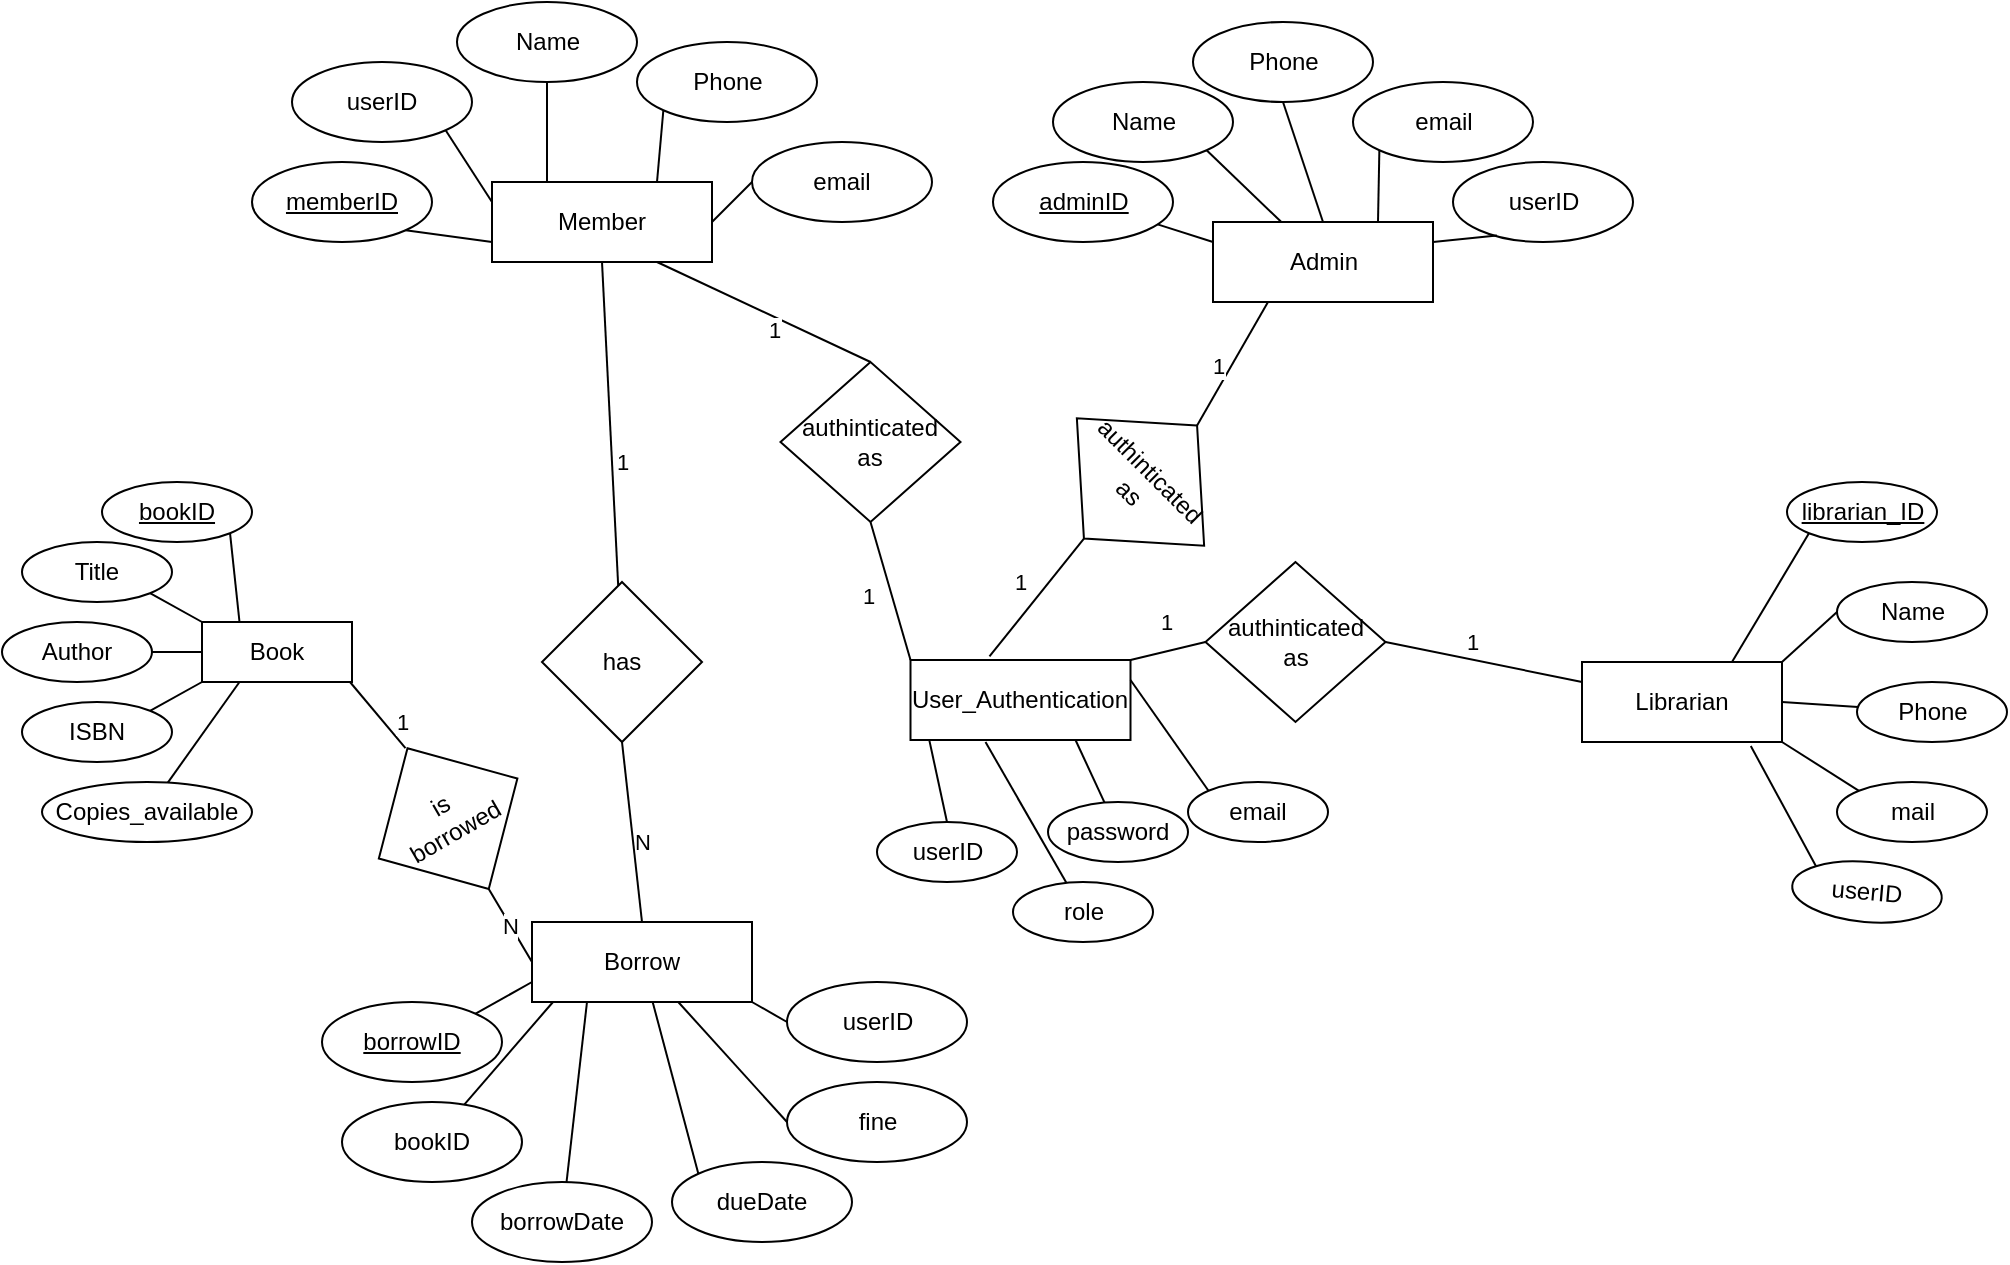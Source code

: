 <mxfile version="25.0.0">
  <diagram name="Page-1" id="8zYoDzXm1AIrhwQUtBMH">
    <mxGraphModel dx="2085" dy="701" grid="1" gridSize="10" guides="1" tooltips="1" connect="1" arrows="1" fold="1" page="1" pageScale="1" pageWidth="850" pageHeight="1100" math="0" shadow="0">
      <root>
        <mxCell id="0" />
        <mxCell id="1" parent="0" />
        <mxCell id="8LCjfrYg2eAq-xp2s0eB-2" value="Book" style="rounded=0;whiteSpace=wrap;html=1;" vertex="1" parent="1">
          <mxGeometry x="60" y="380" width="75" height="30" as="geometry" />
        </mxCell>
        <mxCell id="8LCjfrYg2eAq-xp2s0eB-5" value="&lt;u&gt;bookID&lt;/u&gt;" style="ellipse;whiteSpace=wrap;html=1;" vertex="1" parent="1">
          <mxGeometry x="10" y="310" width="75" height="30" as="geometry" />
        </mxCell>
        <mxCell id="8LCjfrYg2eAq-xp2s0eB-6" value="Title" style="ellipse;whiteSpace=wrap;html=1;" vertex="1" parent="1">
          <mxGeometry x="-30" y="340" width="75" height="30" as="geometry" />
        </mxCell>
        <mxCell id="8LCjfrYg2eAq-xp2s0eB-7" value="Author" style="ellipse;whiteSpace=wrap;html=1;" vertex="1" parent="1">
          <mxGeometry x="-40" y="380" width="75" height="30" as="geometry" />
        </mxCell>
        <mxCell id="8LCjfrYg2eAq-xp2s0eB-8" value="ISBN" style="ellipse;whiteSpace=wrap;html=1;" vertex="1" parent="1">
          <mxGeometry x="-30" y="420" width="75" height="30" as="geometry" />
        </mxCell>
        <mxCell id="8LCjfrYg2eAq-xp2s0eB-9" value="Copies_available" style="ellipse;whiteSpace=wrap;html=1;" vertex="1" parent="1">
          <mxGeometry x="-20" y="460" width="105" height="30" as="geometry" />
        </mxCell>
        <mxCell id="8LCjfrYg2eAq-xp2s0eB-10" value="Librarian" style="rounded=0;whiteSpace=wrap;html=1;rotation=0;" vertex="1" parent="1">
          <mxGeometry x="750" y="400" width="100" height="40" as="geometry" />
        </mxCell>
        <mxCell id="8LCjfrYg2eAq-xp2s0eB-11" value="userID" style="ellipse;whiteSpace=wrap;html=1;rotation=5;" vertex="1" parent="1">
          <mxGeometry x="855" y="500" width="75" height="30" as="geometry" />
        </mxCell>
        <mxCell id="8LCjfrYg2eAq-xp2s0eB-12" value="mail" style="ellipse;whiteSpace=wrap;html=1;rotation=0;" vertex="1" parent="1">
          <mxGeometry x="877.5" y="460" width="75" height="30" as="geometry" />
        </mxCell>
        <mxCell id="8LCjfrYg2eAq-xp2s0eB-13" value="Phone" style="ellipse;whiteSpace=wrap;html=1;rotation=0;direction=west;" vertex="1" parent="1">
          <mxGeometry x="887.5" y="410" width="75" height="30" as="geometry" />
        </mxCell>
        <mxCell id="8LCjfrYg2eAq-xp2s0eB-14" value="Name" style="ellipse;whiteSpace=wrap;html=1;rotation=0;direction=east;" vertex="1" parent="1">
          <mxGeometry x="877.5" y="360" width="75" height="30" as="geometry" />
        </mxCell>
        <mxCell id="8LCjfrYg2eAq-xp2s0eB-15" value="&lt;u&gt;librarian_ID&lt;/u&gt;" style="ellipse;whiteSpace=wrap;html=1;rotation=0;" vertex="1" parent="1">
          <mxGeometry x="852.5" y="310" width="75" height="30" as="geometry" />
        </mxCell>
        <mxCell id="8LCjfrYg2eAq-xp2s0eB-47" value="User_Authentication" style="rounded=0;whiteSpace=wrap;html=1;" vertex="1" parent="1">
          <mxGeometry x="414.25" y="399" width="110" height="40" as="geometry" />
        </mxCell>
        <mxCell id="8LCjfrYg2eAq-xp2s0eB-48" value="role" style="ellipse;whiteSpace=wrap;html=1;" vertex="1" parent="1">
          <mxGeometry x="465.5" y="510" width="70" height="30" as="geometry" />
        </mxCell>
        <mxCell id="8LCjfrYg2eAq-xp2s0eB-49" value="password" style="ellipse;whiteSpace=wrap;html=1;" vertex="1" parent="1">
          <mxGeometry x="483" y="470" width="70" height="30" as="geometry" />
        </mxCell>
        <mxCell id="8LCjfrYg2eAq-xp2s0eB-50" value="email" style="ellipse;whiteSpace=wrap;html=1;" vertex="1" parent="1">
          <mxGeometry x="553" y="460" width="70" height="30" as="geometry" />
        </mxCell>
        <mxCell id="8LCjfrYg2eAq-xp2s0eB-51" value="userID" style="ellipse;whiteSpace=wrap;html=1;" vertex="1" parent="1">
          <mxGeometry x="397.5" y="480" width="70" height="30" as="geometry" />
        </mxCell>
        <mxCell id="8LCjfrYg2eAq-xp2s0eB-39" value="Member" style="rounded=0;whiteSpace=wrap;html=1;rotation=-360;" vertex="1" parent="1">
          <mxGeometry x="205" y="160" width="110" height="40" as="geometry" />
        </mxCell>
        <mxCell id="8LCjfrYg2eAq-xp2s0eB-40" value="Phone" style="ellipse;whiteSpace=wrap;html=1;rotation=0;" vertex="1" parent="1">
          <mxGeometry x="277.5" y="90" width="90" height="40" as="geometry" />
        </mxCell>
        <mxCell id="8LCjfrYg2eAq-xp2s0eB-41" value="Name" style="ellipse;whiteSpace=wrap;html=1;rotation=0;" vertex="1" parent="1">
          <mxGeometry x="187.5" y="70" width="90" height="40" as="geometry" />
        </mxCell>
        <mxCell id="8LCjfrYg2eAq-xp2s0eB-44" value="userID" style="ellipse;whiteSpace=wrap;html=1;rotation=0;" vertex="1" parent="1">
          <mxGeometry x="105" y="100" width="90" height="40" as="geometry" />
        </mxCell>
        <mxCell id="8LCjfrYg2eAq-xp2s0eB-25" value="Borrow" style="rounded=0;whiteSpace=wrap;html=1;rotation=0;" vertex="1" parent="1">
          <mxGeometry x="225" y="530" width="110" height="40" as="geometry" />
        </mxCell>
        <mxCell id="8LCjfrYg2eAq-xp2s0eB-32" value="&lt;u&gt;borrowID&lt;/u&gt;" style="ellipse;whiteSpace=wrap;html=1;" vertex="1" parent="1">
          <mxGeometry x="120" y="570" width="90" height="40" as="geometry" />
        </mxCell>
        <mxCell id="8LCjfrYg2eAq-xp2s0eB-33" value="bookID" style="ellipse;whiteSpace=wrap;html=1;" vertex="1" parent="1">
          <mxGeometry x="130" y="620" width="90" height="40" as="geometry" />
        </mxCell>
        <mxCell id="8LCjfrYg2eAq-xp2s0eB-34" value="borrowDate" style="ellipse;whiteSpace=wrap;html=1;" vertex="1" parent="1">
          <mxGeometry x="195" y="660" width="90" height="40" as="geometry" />
        </mxCell>
        <mxCell id="8LCjfrYg2eAq-xp2s0eB-35" value="dueDate" style="ellipse;whiteSpace=wrap;html=1;" vertex="1" parent="1">
          <mxGeometry x="295" y="650" width="90" height="40" as="geometry" />
        </mxCell>
        <mxCell id="8LCjfrYg2eAq-xp2s0eB-36" value="fine" style="ellipse;whiteSpace=wrap;html=1;" vertex="1" parent="1">
          <mxGeometry x="352.5" y="610" width="90" height="40" as="geometry" />
        </mxCell>
        <mxCell id="8LCjfrYg2eAq-xp2s0eB-52" value="Admin" style="rounded=0;whiteSpace=wrap;html=1;rotation=-360;" vertex="1" parent="1">
          <mxGeometry x="565.5" y="180" width="110" height="40" as="geometry" />
        </mxCell>
        <mxCell id="8LCjfrYg2eAq-xp2s0eB-53" value="userID" style="ellipse;whiteSpace=wrap;html=1;rotation=0;" vertex="1" parent="1">
          <mxGeometry x="685.5" y="150" width="90" height="40" as="geometry" />
        </mxCell>
        <mxCell id="8LCjfrYg2eAq-xp2s0eB-54" value="email" style="ellipse;whiteSpace=wrap;html=1;rotation=0;" vertex="1" parent="1">
          <mxGeometry x="635.5" y="110" width="90" height="40" as="geometry" />
        </mxCell>
        <mxCell id="8LCjfrYg2eAq-xp2s0eB-55" value="Phone" style="ellipse;whiteSpace=wrap;html=1;rotation=0;" vertex="1" parent="1">
          <mxGeometry x="555.5" y="80" width="90" height="40" as="geometry" />
        </mxCell>
        <mxCell id="8LCjfrYg2eAq-xp2s0eB-56" value="Name" style="ellipse;whiteSpace=wrap;html=1;rotation=0;" vertex="1" parent="1">
          <mxGeometry x="485.5" y="110" width="90" height="40" as="geometry" />
        </mxCell>
        <mxCell id="8LCjfrYg2eAq-xp2s0eB-57" value="&lt;u&gt;adminID&lt;/u&gt;" style="ellipse;whiteSpace=wrap;html=1;rotation=0;" vertex="1" parent="1">
          <mxGeometry x="455.5" y="150" width="90" height="40" as="geometry" />
        </mxCell>
        <mxCell id="8LCjfrYg2eAq-xp2s0eB-58" value="userID" style="ellipse;whiteSpace=wrap;html=1;" vertex="1" parent="1">
          <mxGeometry x="352.5" y="560" width="90" height="40" as="geometry" />
        </mxCell>
        <mxCell id="8LCjfrYg2eAq-xp2s0eB-59" value="&lt;u&gt;memberID&lt;/u&gt;" style="ellipse;whiteSpace=wrap;html=1;rotation=0;" vertex="1" parent="1">
          <mxGeometry x="85" y="150" width="90" height="40" as="geometry" />
        </mxCell>
        <mxCell id="8LCjfrYg2eAq-xp2s0eB-60" value="email" style="ellipse;whiteSpace=wrap;html=1;rotation=0;" vertex="1" parent="1">
          <mxGeometry x="335" y="140" width="90" height="40" as="geometry" />
        </mxCell>
        <mxCell id="8LCjfrYg2eAq-xp2s0eB-65" value="" style="endArrow=none;html=1;rounded=0;exitX=1;exitY=1;exitDx=0;exitDy=0;entryX=0.25;entryY=0;entryDx=0;entryDy=0;" edge="1" parent="1" source="8LCjfrYg2eAq-xp2s0eB-5" target="8LCjfrYg2eAq-xp2s0eB-2">
          <mxGeometry width="50" height="50" relative="1" as="geometry">
            <mxPoint x="430" y="340" as="sourcePoint" />
            <mxPoint x="480" y="290" as="targetPoint" />
          </mxGeometry>
        </mxCell>
        <mxCell id="8LCjfrYg2eAq-xp2s0eB-66" value="" style="endArrow=none;html=1;rounded=0;exitX=1;exitY=1;exitDx=0;exitDy=0;entryX=0;entryY=0;entryDx=0;entryDy=0;" edge="1" parent="1" source="8LCjfrYg2eAq-xp2s0eB-6" target="8LCjfrYg2eAq-xp2s0eB-2">
          <mxGeometry width="50" height="50" relative="1" as="geometry">
            <mxPoint x="45" y="360" as="sourcePoint" />
            <mxPoint x="74" y="404" as="targetPoint" />
          </mxGeometry>
        </mxCell>
        <mxCell id="8LCjfrYg2eAq-xp2s0eB-69" value="" style="endArrow=none;html=1;rounded=0;exitX=1;exitY=0.5;exitDx=0;exitDy=0;entryX=0;entryY=0.5;entryDx=0;entryDy=0;" edge="1" parent="1" source="8LCjfrYg2eAq-xp2s0eB-7" target="8LCjfrYg2eAq-xp2s0eB-2">
          <mxGeometry width="50" height="50" relative="1" as="geometry">
            <mxPoint x="44" y="376" as="sourcePoint" />
            <mxPoint x="75" y="390" as="targetPoint" />
          </mxGeometry>
        </mxCell>
        <mxCell id="8LCjfrYg2eAq-xp2s0eB-70" value="" style="endArrow=none;html=1;rounded=0;exitX=1;exitY=0;exitDx=0;exitDy=0;entryX=0;entryY=1;entryDx=0;entryDy=0;" edge="1" parent="1" source="8LCjfrYg2eAq-xp2s0eB-8" target="8LCjfrYg2eAq-xp2s0eB-2">
          <mxGeometry width="50" height="50" relative="1" as="geometry">
            <mxPoint x="44" y="376" as="sourcePoint" />
            <mxPoint x="75" y="390" as="targetPoint" />
          </mxGeometry>
        </mxCell>
        <mxCell id="8LCjfrYg2eAq-xp2s0eB-71" value="" style="endArrow=none;html=1;rounded=0;entryX=0.25;entryY=1;entryDx=0;entryDy=0;" edge="1" parent="1" source="8LCjfrYg2eAq-xp2s0eB-9" target="8LCjfrYg2eAq-xp2s0eB-2">
          <mxGeometry width="50" height="50" relative="1" as="geometry">
            <mxPoint x="60" y="460" as="sourcePoint" />
            <mxPoint x="75" y="420" as="targetPoint" />
          </mxGeometry>
        </mxCell>
        <mxCell id="8LCjfrYg2eAq-xp2s0eB-72" value="" style="endArrow=none;html=1;rounded=0;exitX=1;exitY=1;exitDx=0;exitDy=0;entryX=0;entryY=0.75;entryDx=0;entryDy=0;" edge="1" parent="1" source="8LCjfrYg2eAq-xp2s0eB-59" target="8LCjfrYg2eAq-xp2s0eB-39">
          <mxGeometry width="50" height="50" relative="1" as="geometry">
            <mxPoint x="437.5" y="340" as="sourcePoint" />
            <mxPoint x="487.5" y="290" as="targetPoint" />
          </mxGeometry>
        </mxCell>
        <mxCell id="8LCjfrYg2eAq-xp2s0eB-73" value="" style="endArrow=none;html=1;rounded=0;exitX=1;exitY=1;exitDx=0;exitDy=0;entryX=0;entryY=0.25;entryDx=0;entryDy=0;" edge="1" parent="1" source="8LCjfrYg2eAq-xp2s0eB-44" target="8LCjfrYg2eAq-xp2s0eB-39">
          <mxGeometry width="50" height="50" relative="1" as="geometry">
            <mxPoint x="171.5" y="194" as="sourcePoint" />
            <mxPoint x="215.5" y="200" as="targetPoint" />
          </mxGeometry>
        </mxCell>
        <mxCell id="8LCjfrYg2eAq-xp2s0eB-74" value="" style="endArrow=none;html=1;rounded=0;exitX=0.5;exitY=1;exitDx=0;exitDy=0;entryX=0.25;entryY=0;entryDx=0;entryDy=0;" edge="1" parent="1" source="8LCjfrYg2eAq-xp2s0eB-41" target="8LCjfrYg2eAq-xp2s0eB-39">
          <mxGeometry width="50" height="50" relative="1" as="geometry">
            <mxPoint x="191.5" y="144" as="sourcePoint" />
            <mxPoint x="215.5" y="180" as="targetPoint" />
          </mxGeometry>
        </mxCell>
        <mxCell id="8LCjfrYg2eAq-xp2s0eB-75" value="" style="endArrow=none;html=1;rounded=0;entryX=0.75;entryY=0;entryDx=0;entryDy=0;exitX=0;exitY=1;exitDx=0;exitDy=0;" edge="1" parent="1" source="8LCjfrYg2eAq-xp2s0eB-40" target="8LCjfrYg2eAq-xp2s0eB-39">
          <mxGeometry width="50" height="50" relative="1" as="geometry">
            <mxPoint x="307.5" y="120" as="sourcePoint" />
            <mxPoint x="225.5" y="190" as="targetPoint" />
          </mxGeometry>
        </mxCell>
        <mxCell id="8LCjfrYg2eAq-xp2s0eB-76" value="" style="endArrow=none;html=1;rounded=0;exitX=0;exitY=0.5;exitDx=0;exitDy=0;entryX=1;entryY=0.5;entryDx=0;entryDy=0;" edge="1" parent="1" source="8LCjfrYg2eAq-xp2s0eB-60" target="8LCjfrYg2eAq-xp2s0eB-39">
          <mxGeometry width="50" height="50" relative="1" as="geometry">
            <mxPoint x="211.5" y="164" as="sourcePoint" />
            <mxPoint x="235.5" y="200" as="targetPoint" />
          </mxGeometry>
        </mxCell>
        <mxCell id="8LCjfrYg2eAq-xp2s0eB-77" value="" style="endArrow=none;html=1;rounded=0;entryX=0;entryY=0.25;entryDx=0;entryDy=0;" edge="1" parent="1" source="8LCjfrYg2eAq-xp2s0eB-57" target="8LCjfrYg2eAq-xp2s0eB-52">
          <mxGeometry width="50" height="50" relative="1" as="geometry">
            <mxPoint x="322.25" y="190" as="sourcePoint" />
            <mxPoint x="564.25" y="200" as="targetPoint" />
          </mxGeometry>
        </mxCell>
        <mxCell id="8LCjfrYg2eAq-xp2s0eB-78" value="" style="endArrow=none;html=1;rounded=0;exitX=1;exitY=1;exitDx=0;exitDy=0;" edge="1" parent="1" source="8LCjfrYg2eAq-xp2s0eB-56" target="8LCjfrYg2eAq-xp2s0eB-52">
          <mxGeometry width="50" height="50" relative="1" as="geometry">
            <mxPoint x="332.25" y="200" as="sourcePoint" />
            <mxPoint x="312.25" y="220" as="targetPoint" />
          </mxGeometry>
        </mxCell>
        <mxCell id="8LCjfrYg2eAq-xp2s0eB-79" value="" style="endArrow=none;html=1;rounded=0;exitX=0.5;exitY=1;exitDx=0;exitDy=0;entryX=0.5;entryY=0;entryDx=0;entryDy=0;" edge="1" parent="1" source="8LCjfrYg2eAq-xp2s0eB-55" target="8LCjfrYg2eAq-xp2s0eB-52">
          <mxGeometry width="50" height="50" relative="1" as="geometry">
            <mxPoint x="572.25" y="154" as="sourcePoint" />
            <mxPoint x="614.25" y="170" as="targetPoint" />
          </mxGeometry>
        </mxCell>
        <mxCell id="8LCjfrYg2eAq-xp2s0eB-82" value="" style="endArrow=none;html=1;rounded=0;exitX=0;exitY=1;exitDx=0;exitDy=0;entryX=0.75;entryY=0;entryDx=0;entryDy=0;" edge="1" parent="1" source="8LCjfrYg2eAq-xp2s0eB-54" target="8LCjfrYg2eAq-xp2s0eB-52">
          <mxGeometry width="50" height="50" relative="1" as="geometry">
            <mxPoint x="582.25" y="164" as="sourcePoint" />
            <mxPoint x="619.25" y="200" as="targetPoint" />
          </mxGeometry>
        </mxCell>
        <mxCell id="8LCjfrYg2eAq-xp2s0eB-83" value="" style="endArrow=none;html=1;rounded=0;exitX=0.244;exitY=0.92;exitDx=0;exitDy=0;exitPerimeter=0;entryX=1;entryY=0.25;entryDx=0;entryDy=0;" edge="1" parent="1" source="8LCjfrYg2eAq-xp2s0eB-53" target="8LCjfrYg2eAq-xp2s0eB-52">
          <mxGeometry width="50" height="50" relative="1" as="geometry">
            <mxPoint x="592.25" y="174" as="sourcePoint" />
            <mxPoint x="629.25" y="210" as="targetPoint" />
          </mxGeometry>
        </mxCell>
        <mxCell id="8LCjfrYg2eAq-xp2s0eB-84" value="" style="endArrow=none;html=1;rounded=0;entryX=0.085;entryY=0.995;entryDx=0;entryDy=0;exitX=0.5;exitY=0;exitDx=0;exitDy=0;entryPerimeter=0;" edge="1" parent="1" source="8LCjfrYg2eAq-xp2s0eB-51" target="8LCjfrYg2eAq-xp2s0eB-47">
          <mxGeometry width="50" height="50" relative="1" as="geometry">
            <mxPoint x="391.75" y="400" as="sourcePoint" />
            <mxPoint x="776.75" y="200" as="targetPoint" />
          </mxGeometry>
        </mxCell>
        <mxCell id="8LCjfrYg2eAq-xp2s0eB-85" value="" style="endArrow=none;html=1;rounded=0;" edge="1" parent="1" source="8LCjfrYg2eAq-xp2s0eB-48">
          <mxGeometry width="50" height="50" relative="1" as="geometry">
            <mxPoint x="749.75" y="174" as="sourcePoint" />
            <mxPoint x="451.75" y="440" as="targetPoint" />
          </mxGeometry>
        </mxCell>
        <mxCell id="8LCjfrYg2eAq-xp2s0eB-86" value="" style="endArrow=none;html=1;rounded=0;entryX=0.75;entryY=1;entryDx=0;entryDy=0;" edge="1" parent="1" source="8LCjfrYg2eAq-xp2s0eB-49" target="8LCjfrYg2eAq-xp2s0eB-47">
          <mxGeometry width="50" height="50" relative="1" as="geometry">
            <mxPoint x="428.75" y="360" as="sourcePoint" />
            <mxPoint x="444.75" y="410" as="targetPoint" />
          </mxGeometry>
        </mxCell>
        <mxCell id="8LCjfrYg2eAq-xp2s0eB-88" value="" style="endArrow=none;html=1;rounded=0;entryX=1;entryY=0.25;entryDx=0;entryDy=0;exitX=0;exitY=0;exitDx=0;exitDy=0;" edge="1" parent="1" source="8LCjfrYg2eAq-xp2s0eB-50" target="8LCjfrYg2eAq-xp2s0eB-47">
          <mxGeometry width="50" height="50" relative="1" as="geometry">
            <mxPoint x="497.75" y="357" as="sourcePoint" />
            <mxPoint x="469.75" y="410" as="targetPoint" />
          </mxGeometry>
        </mxCell>
        <mxCell id="8LCjfrYg2eAq-xp2s0eB-89" value="" style="endArrow=none;html=1;rounded=0;entryX=0.75;entryY=0;entryDx=0;entryDy=0;exitX=0;exitY=1;exitDx=0;exitDy=0;" edge="1" parent="1" source="8LCjfrYg2eAq-xp2s0eB-15" target="8LCjfrYg2eAq-xp2s0eB-10">
          <mxGeometry width="50" height="50" relative="1" as="geometry">
            <mxPoint x="576" y="357" as="sourcePoint" />
            <mxPoint x="548" y="410" as="targetPoint" />
          </mxGeometry>
        </mxCell>
        <mxCell id="8LCjfrYg2eAq-xp2s0eB-90" value="" style="endArrow=none;html=1;rounded=0;entryX=1;entryY=0;entryDx=0;entryDy=0;exitX=0;exitY=0.5;exitDx=0;exitDy=0;" edge="1" parent="1" source="8LCjfrYg2eAq-xp2s0eB-14" target="8LCjfrYg2eAq-xp2s0eB-10">
          <mxGeometry width="50" height="50" relative="1" as="geometry">
            <mxPoint x="874" y="346" as="sourcePoint" />
            <mxPoint x="835" y="410" as="targetPoint" />
          </mxGeometry>
        </mxCell>
        <mxCell id="8LCjfrYg2eAq-xp2s0eB-91" value="" style="endArrow=none;html=1;rounded=0;entryX=1;entryY=0.5;entryDx=0;entryDy=0;" edge="1" parent="1" source="8LCjfrYg2eAq-xp2s0eB-13" target="8LCjfrYg2eAq-xp2s0eB-10">
          <mxGeometry width="50" height="50" relative="1" as="geometry">
            <mxPoint x="888" y="385" as="sourcePoint" />
            <mxPoint x="860" y="410" as="targetPoint" />
          </mxGeometry>
        </mxCell>
        <mxCell id="8LCjfrYg2eAq-xp2s0eB-92" value="" style="endArrow=none;html=1;rounded=0;entryX=1;entryY=1;entryDx=0;entryDy=0;exitX=0;exitY=0;exitDx=0;exitDy=0;" edge="1" parent="1" source="8LCjfrYg2eAq-xp2s0eB-12" target="8LCjfrYg2eAq-xp2s0eB-10">
          <mxGeometry width="50" height="50" relative="1" as="geometry">
            <mxPoint x="898" y="433" as="sourcePoint" />
            <mxPoint x="860" y="430" as="targetPoint" />
          </mxGeometry>
        </mxCell>
        <mxCell id="8LCjfrYg2eAq-xp2s0eB-93" value="" style="endArrow=none;html=1;rounded=0;entryX=0.844;entryY=1.05;entryDx=0;entryDy=0;exitX=0;exitY=0;exitDx=0;exitDy=0;entryPerimeter=0;" edge="1" parent="1" source="8LCjfrYg2eAq-xp2s0eB-11" target="8LCjfrYg2eAq-xp2s0eB-10">
          <mxGeometry width="50" height="50" relative="1" as="geometry">
            <mxPoint x="899" y="474" as="sourcePoint" />
            <mxPoint x="860" y="450" as="targetPoint" />
          </mxGeometry>
        </mxCell>
        <mxCell id="8LCjfrYg2eAq-xp2s0eB-94" value="" style="endArrow=none;html=1;rounded=0;entryX=0;entryY=0.75;entryDx=0;entryDy=0;exitX=1;exitY=0;exitDx=0;exitDy=0;" edge="1" parent="1" source="8LCjfrYg2eAq-xp2s0eB-32" target="8LCjfrYg2eAq-xp2s0eB-25">
          <mxGeometry width="50" height="50" relative="1" as="geometry">
            <mxPoint x="601.5" y="424" as="sourcePoint" />
            <mxPoint x="562.5" y="400" as="targetPoint" />
          </mxGeometry>
        </mxCell>
        <mxCell id="8LCjfrYg2eAq-xp2s0eB-95" value="" style="endArrow=none;html=1;rounded=0;entryX=0;entryY=0.75;entryDx=0;entryDy=0;" edge="1" parent="1" source="8LCjfrYg2eAq-xp2s0eB-33">
          <mxGeometry width="50" height="50" relative="1" as="geometry">
            <mxPoint x="206.5" y="586" as="sourcePoint" />
            <mxPoint x="235.5" y="570" as="targetPoint" />
          </mxGeometry>
        </mxCell>
        <mxCell id="8LCjfrYg2eAq-xp2s0eB-96" value="" style="endArrow=none;html=1;rounded=0;entryX=0.25;entryY=1;entryDx=0;entryDy=0;" edge="1" parent="1" source="8LCjfrYg2eAq-xp2s0eB-34" target="8LCjfrYg2eAq-xp2s0eB-25">
          <mxGeometry width="50" height="50" relative="1" as="geometry">
            <mxPoint x="216.5" y="596" as="sourcePoint" />
            <mxPoint x="245.5" y="580" as="targetPoint" />
          </mxGeometry>
        </mxCell>
        <mxCell id="8LCjfrYg2eAq-xp2s0eB-98" value="" style="endArrow=none;html=1;rounded=0;exitX=0;exitY=0;exitDx=0;exitDy=0;" edge="1" parent="1" source="8LCjfrYg2eAq-xp2s0eB-35" target="8LCjfrYg2eAq-xp2s0eB-25">
          <mxGeometry width="50" height="50" relative="1" as="geometry">
            <mxPoint x="258.5" y="667" as="sourcePoint" />
            <mxPoint x="262.5" y="580" as="targetPoint" />
          </mxGeometry>
        </mxCell>
        <mxCell id="8LCjfrYg2eAq-xp2s0eB-99" value="" style="endArrow=none;html=1;rounded=0;exitX=0;exitY=0.5;exitDx=0;exitDy=0;" edge="1" parent="1" source="8LCjfrYg2eAq-xp2s0eB-36" target="8LCjfrYg2eAq-xp2s0eB-25">
          <mxGeometry width="50" height="50" relative="1" as="geometry">
            <mxPoint x="318.5" y="666" as="sourcePoint" />
            <mxPoint x="300.5" y="582" as="targetPoint" />
          </mxGeometry>
        </mxCell>
        <mxCell id="8LCjfrYg2eAq-xp2s0eB-100" value="" style="endArrow=none;html=1;rounded=0;entryX=1;entryY=1;entryDx=0;entryDy=0;exitX=0;exitY=0.5;exitDx=0;exitDy=0;" edge="1" parent="1" source="8LCjfrYg2eAq-xp2s0eB-58" target="8LCjfrYg2eAq-xp2s0eB-25">
          <mxGeometry width="50" height="50" relative="1" as="geometry">
            <mxPoint x="362.5" y="640" as="sourcePoint" />
            <mxPoint x="330.5" y="583" as="targetPoint" />
          </mxGeometry>
        </mxCell>
        <mxCell id="8LCjfrYg2eAq-xp2s0eB-102" value="authinticated&lt;div&gt;as&lt;/div&gt;" style="rhombus;whiteSpace=wrap;html=1;rotation=0;flipH=1;flipV=0;" vertex="1" parent="1">
          <mxGeometry x="561.75" y="350" width="90" height="80" as="geometry" />
        </mxCell>
        <mxCell id="8LCjfrYg2eAq-xp2s0eB-103" value="1" style="endArrow=none;html=1;rounded=0;entryX=1;entryY=0;entryDx=0;entryDy=0;exitX=0;exitY=0.5;exitDx=0;exitDy=0;" edge="1" parent="1" source="8LCjfrYg2eAq-xp2s0eB-102" target="8LCjfrYg2eAq-xp2s0eB-47">
          <mxGeometry x="-0.113" y="-14" width="50" height="50" relative="1" as="geometry">
            <mxPoint x="573.75" y="474" as="sourcePoint" />
            <mxPoint x="534.75" y="420" as="targetPoint" />
            <mxPoint as="offset" />
          </mxGeometry>
        </mxCell>
        <mxCell id="8LCjfrYg2eAq-xp2s0eB-104" value="1" style="endArrow=none;html=1;rounded=0;exitX=0;exitY=0.25;exitDx=0;exitDy=0;entryX=1;entryY=0.5;entryDx=0;entryDy=0;" edge="1" parent="1" source="8LCjfrYg2eAq-xp2s0eB-10" target="8LCjfrYg2eAq-xp2s0eB-102">
          <mxGeometry x="0.158" y="-9" width="50" height="50" relative="1" as="geometry">
            <mxPoint x="529" y="410" as="sourcePoint" />
            <mxPoint x="580" y="400" as="targetPoint" />
            <mxPoint as="offset" />
          </mxGeometry>
        </mxCell>
        <mxCell id="8LCjfrYg2eAq-xp2s0eB-105" value="authinticated&lt;div&gt;as&lt;/div&gt;" style="rhombus;whiteSpace=wrap;html=1;rotation=45;flipH=1;flipV=0;" vertex="1" parent="1">
          <mxGeometry x="484.25" y="270" width="90" height="80" as="geometry" />
        </mxCell>
        <mxCell id="8LCjfrYg2eAq-xp2s0eB-106" value="1" style="endArrow=none;html=1;rounded=0;entryX=0.359;entryY=-0.045;entryDx=0;entryDy=0;exitX=0.5;exitY=1;exitDx=0;exitDy=0;entryPerimeter=0;" edge="1" parent="1" source="8LCjfrYg2eAq-xp2s0eB-105" target="8LCjfrYg2eAq-xp2s0eB-47">
          <mxGeometry x="-0.02" y="-11" width="50" height="50" relative="1" as="geometry">
            <mxPoint x="481.25" y="364" as="sourcePoint" />
            <mxPoint x="432.25" y="289" as="targetPoint" />
            <mxPoint as="offset" />
          </mxGeometry>
        </mxCell>
        <mxCell id="8LCjfrYg2eAq-xp2s0eB-107" value="1" style="endArrow=none;html=1;rounded=0;exitX=0.25;exitY=1;exitDx=0;exitDy=0;entryX=0.5;entryY=0;entryDx=0;entryDy=0;" edge="1" parent="1" target="8LCjfrYg2eAq-xp2s0eB-105" source="8LCjfrYg2eAq-xp2s0eB-52">
          <mxGeometry x="0.134" y="-6" width="50" height="50" relative="1" as="geometry">
            <mxPoint x="545.5" y="299" as="sourcePoint" />
            <mxPoint x="487.5" y="290" as="targetPoint" />
            <mxPoint as="offset" />
          </mxGeometry>
        </mxCell>
        <mxCell id="8LCjfrYg2eAq-xp2s0eB-111" value="authinticated&lt;div&gt;as&lt;/div&gt;" style="rhombus;whiteSpace=wrap;html=1;rotation=0;flipH=1;flipV=0;" vertex="1" parent="1">
          <mxGeometry x="349.25" y="250" width="90" height="80" as="geometry" />
        </mxCell>
        <mxCell id="8LCjfrYg2eAq-xp2s0eB-112" value="1" style="endArrow=none;html=1;rounded=0;entryX=0;entryY=0;entryDx=0;entryDy=0;exitX=0.5;exitY=1;exitDx=0;exitDy=0;" edge="1" parent="1" source="8LCjfrYg2eAq-xp2s0eB-111" target="8LCjfrYg2eAq-xp2s0eB-47">
          <mxGeometry x="-0.02" y="-11" width="50" height="50" relative="1" as="geometry">
            <mxPoint x="326.25" y="337" as="sourcePoint" />
            <mxPoint x="298.75" y="370" as="targetPoint" />
            <mxPoint as="offset" />
          </mxGeometry>
        </mxCell>
        <mxCell id="8LCjfrYg2eAq-xp2s0eB-113" value="1" style="endArrow=none;html=1;rounded=0;entryX=0.5;entryY=0;entryDx=0;entryDy=0;exitX=0.75;exitY=1;exitDx=0;exitDy=0;" edge="1" parent="1" target="8LCjfrYg2eAq-xp2s0eB-111" source="8LCjfrYg2eAq-xp2s0eB-39">
          <mxGeometry x="0.134" y="-6" width="50" height="50" relative="1" as="geometry">
            <mxPoint x="290" y="210" as="sourcePoint" />
            <mxPoint x="332.5" y="263" as="targetPoint" />
            <mxPoint as="offset" />
          </mxGeometry>
        </mxCell>
        <mxCell id="8LCjfrYg2eAq-xp2s0eB-116" value="has" style="rhombus;whiteSpace=wrap;html=1;" vertex="1" parent="1">
          <mxGeometry x="230" y="360" width="80" height="80" as="geometry" />
        </mxCell>
        <mxCell id="8LCjfrYg2eAq-xp2s0eB-117" value="1" style="endArrow=none;html=1;rounded=0;entryX=0.5;entryY=1;entryDx=0;entryDy=0;" edge="1" parent="1" source="8LCjfrYg2eAq-xp2s0eB-116" target="8LCjfrYg2eAq-xp2s0eB-39">
          <mxGeometry x="-0.238" y="-5" width="50" height="50" relative="1" as="geometry">
            <mxPoint x="320" y="450" as="sourcePoint" />
            <mxPoint x="370" y="400" as="targetPoint" />
            <mxPoint as="offset" />
          </mxGeometry>
        </mxCell>
        <mxCell id="8LCjfrYg2eAq-xp2s0eB-118" value="N" style="endArrow=none;html=1;rounded=0;exitX=0.5;exitY=1;exitDx=0;exitDy=0;entryX=0.5;entryY=0;entryDx=0;entryDy=0;" edge="1" parent="1" source="8LCjfrYg2eAq-xp2s0eB-116" target="8LCjfrYg2eAq-xp2s0eB-25">
          <mxGeometry x="0.122" y="4" width="50" height="50" relative="1" as="geometry">
            <mxPoint x="278" y="372" as="sourcePoint" />
            <mxPoint x="300" y="630" as="targetPoint" />
            <mxPoint as="offset" />
          </mxGeometry>
        </mxCell>
        <mxCell id="8LCjfrYg2eAq-xp2s0eB-119" value="is&lt;div&gt;borrowed&lt;/div&gt;" style="rhombus;whiteSpace=wrap;html=1;rotation=-30;" vertex="1" parent="1">
          <mxGeometry x="143.06" y="437.66" width="80" height="81.25" as="geometry" />
        </mxCell>
        <mxCell id="8LCjfrYg2eAq-xp2s0eB-121" value="1" style="endArrow=none;html=1;rounded=0;exitX=0.5;exitY=0;exitDx=0;exitDy=0;entryX=1;entryY=1;entryDx=0;entryDy=0;" edge="1" parent="1">
          <mxGeometry x="-0.483" y="-7" width="50" height="50" relative="1" as="geometry">
            <mxPoint x="161.747" y="443.103" as="sourcePoint" />
            <mxPoint x="134" y="410" as="targetPoint" />
            <mxPoint as="offset" />
          </mxGeometry>
        </mxCell>
        <mxCell id="8LCjfrYg2eAq-xp2s0eB-122" value="N" style="endArrow=none;html=1;rounded=0;exitX=0;exitY=0.5;exitDx=0;exitDy=0;entryX=0.5;entryY=1;entryDx=0;entryDy=0;" edge="1" parent="1" source="8LCjfrYg2eAq-xp2s0eB-25" target="8LCjfrYg2eAq-xp2s0eB-119">
          <mxGeometry width="50" height="50" relative="1" as="geometry">
            <mxPoint x="166" y="457" as="sourcePoint" />
            <mxPoint x="145" y="420" as="targetPoint" />
          </mxGeometry>
        </mxCell>
      </root>
    </mxGraphModel>
  </diagram>
</mxfile>
